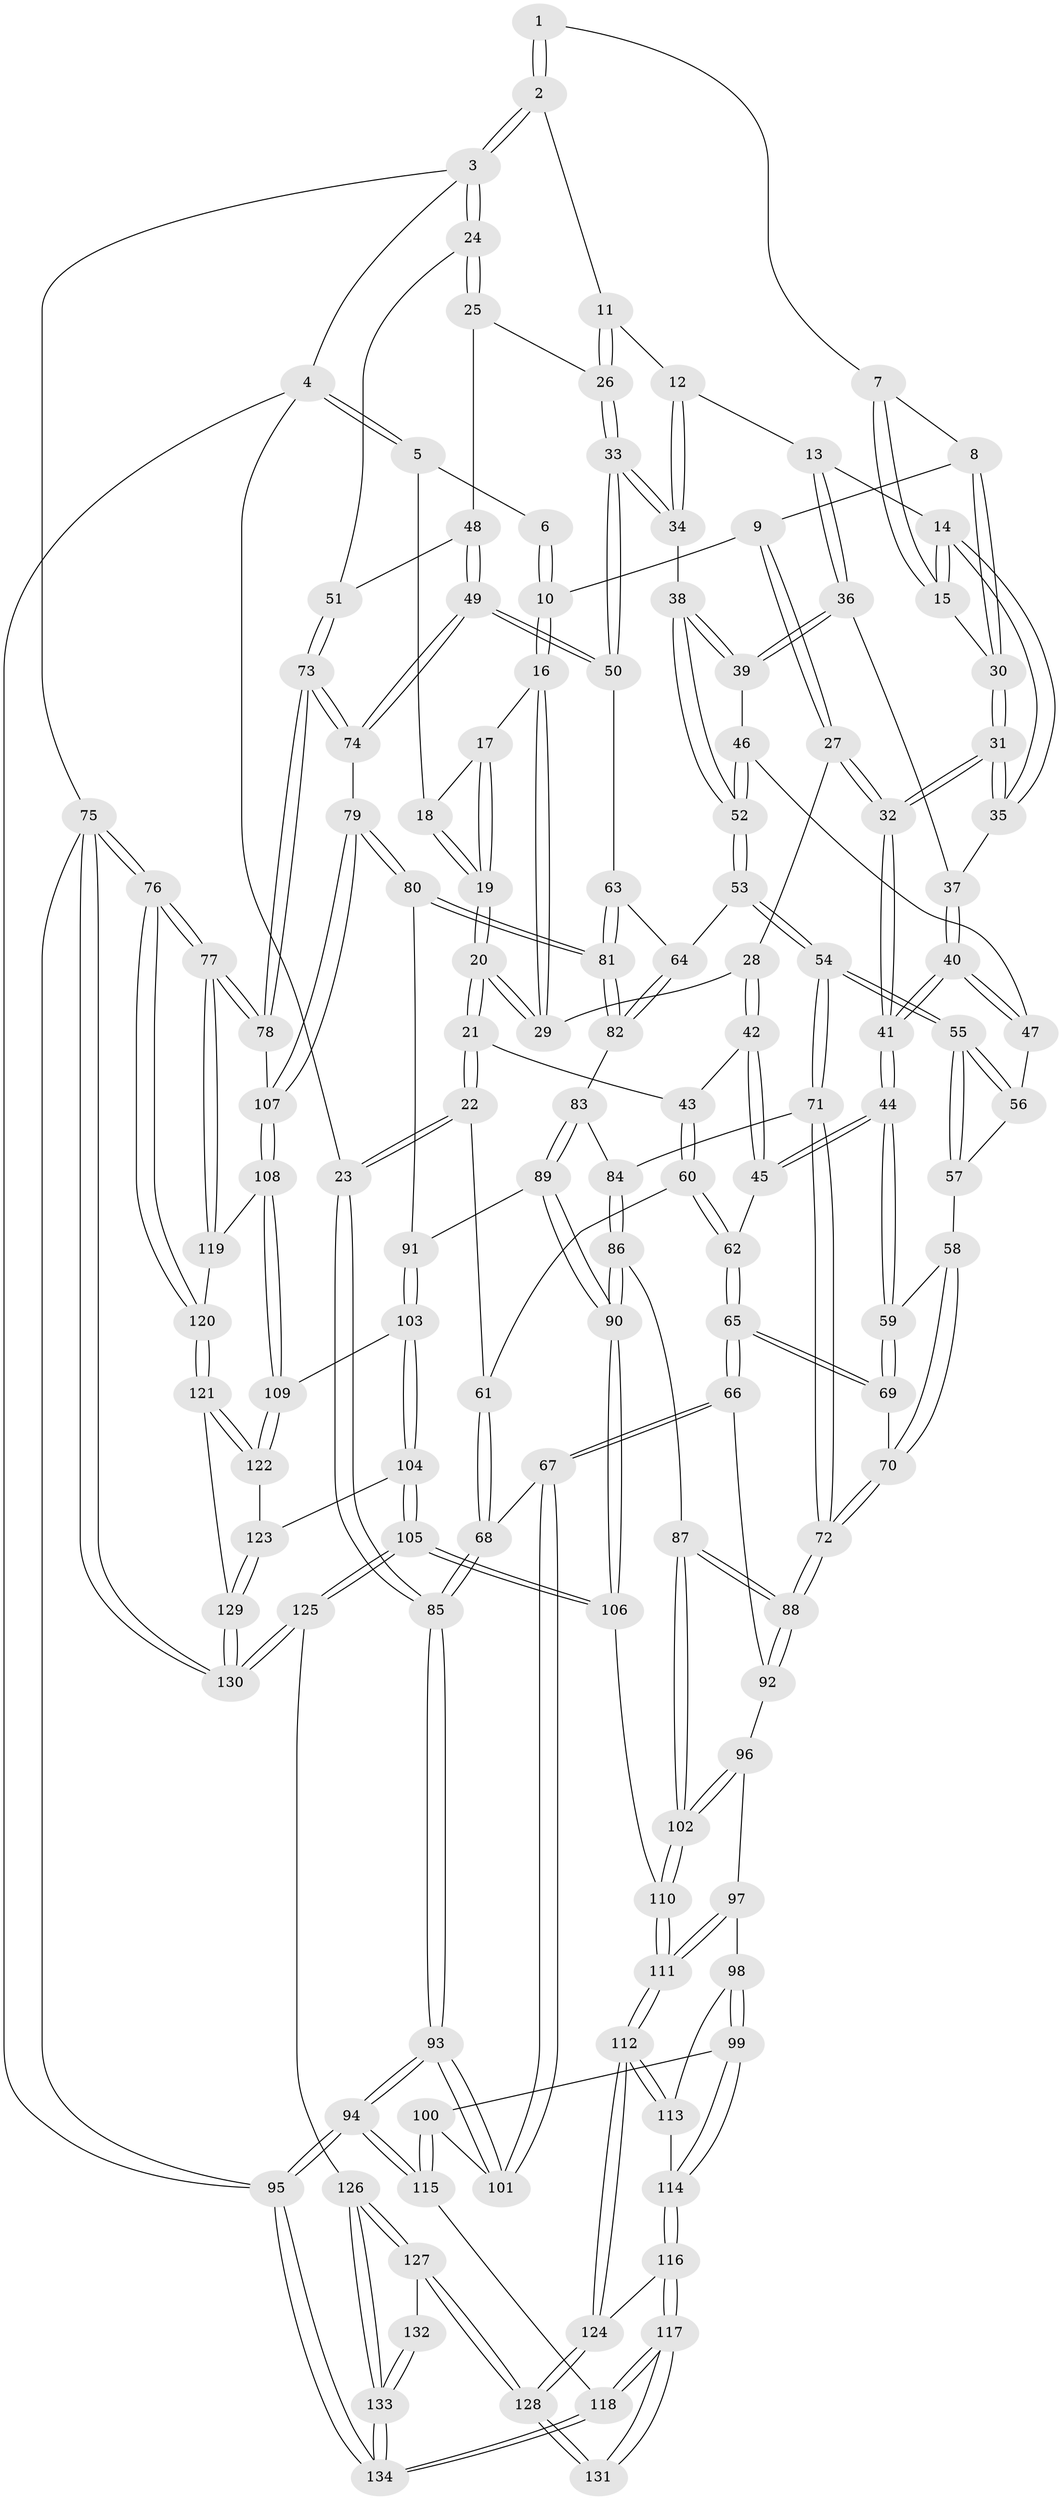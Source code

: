 // Generated by graph-tools (version 1.1) at 2025/16/03/09/25 04:16:59]
// undirected, 134 vertices, 332 edges
graph export_dot {
graph [start="1"]
  node [color=gray90,style=filled];
  1 [pos="+0.5029708000662156+0"];
  2 [pos="+0.8406918936022246+0"];
  3 [pos="+1+0"];
  4 [pos="+0+0"];
  5 [pos="+0+0"];
  6 [pos="+0.31224393374587606+0"];
  7 [pos="+0.4998498749134724+0"];
  8 [pos="+0.4128772915453429+0.11140606997522125"];
  9 [pos="+0.405242557531707+0.11035607203410375"];
  10 [pos="+0.35824614614032074+0.08905699797189588"];
  11 [pos="+0.7674737074495808+0"];
  12 [pos="+0.6549429009348423+0.11333246015871684"];
  13 [pos="+0.571768099439101+0.13355591976067485"];
  14 [pos="+0.5586939548372778+0.13006418663926556"];
  15 [pos="+0.5558196120259266+0.12859167735708618"];
  16 [pos="+0.28832437118587045+0.12397121843305725"];
  17 [pos="+0.27677451489252247+0.11364507824887062"];
  18 [pos="+0.09525425860713374+0"];
  19 [pos="+0.13095546010185755+0.13930955374935158"];
  20 [pos="+0.13591343944089476+0.2186318019783242"];
  21 [pos="+0.12366750779590603+0.24478780490319937"];
  22 [pos="+0+0.2995850771746775"];
  23 [pos="+0+0.31355963047657753"];
  24 [pos="+1+0"];
  25 [pos="+0.9222497536578707+0.1983666806841091"];
  26 [pos="+0.8303467202391587+0.23182981911726458"];
  27 [pos="+0.3378372410923212+0.246617393545378"];
  28 [pos="+0.32741971732359726+0.24540794251502357"];
  29 [pos="+0.2764028422061721+0.16796234687685002"];
  30 [pos="+0.45172092766271815+0.13864291143080834"];
  31 [pos="+0.4334123267206491+0.2584146190853173"];
  32 [pos="+0.4177445934876567+0.28225422690785235"];
  33 [pos="+0.7688685784455802+0.30487121435407605"];
  34 [pos="+0.7534781118184327+0.3022436167073762"];
  35 [pos="+0.5000907017932117+0.23900997426712592"];
  36 [pos="+0.5830046524208555+0.26626482738000923"];
  37 [pos="+0.5607434046956528+0.2647807022674229"];
  38 [pos="+0.6719821096796842+0.3302888428107085"];
  39 [pos="+0.5999342399708721+0.28750274924802866"];
  40 [pos="+0.43099997197284257+0.32646262467399934"];
  41 [pos="+0.4309396362292813+0.32644489037854824"];
  42 [pos="+0.2854187853886578+0.2850125480334747"];
  43 [pos="+0.19699338778687608+0.3294029360849922"];
  44 [pos="+0.377046266339302+0.404937758043284"];
  45 [pos="+0.36027742257094003+0.3982729738149154"];
  46 [pos="+0.5132906176502758+0.33670496071773803"];
  47 [pos="+0.47742727049846234+0.34880666998670457"];
  48 [pos="+0.9579213324561292+0.3107646091268913"];
  49 [pos="+0.9002673449192466+0.43962453422176445"];
  50 [pos="+0.8175245563794997+0.37277838214889314"];
  51 [pos="+1+0.1501405163206544"];
  52 [pos="+0.634064254738608+0.38804629714682004"];
  53 [pos="+0.6065549510185169+0.43850844963267327"];
  54 [pos="+0.5799688296823389+0.4498210187441696"];
  55 [pos="+0.56805954118967+0.44623168227337484"];
  56 [pos="+0.4805462726602568+0.35290444391630266"];
  57 [pos="+0.471915129758003+0.46734836363574733"];
  58 [pos="+0.4679883980424935+0.46879597744369766"];
  59 [pos="+0.37800958847950955+0.41648932540913264"];
  60 [pos="+0.20158924053175614+0.3674070900896366"];
  61 [pos="+0.1526949980523741+0.40354507077922225"];
  62 [pos="+0.20773044612510266+0.3739779823897645"];
  63 [pos="+0.7139780557047773+0.4909146950198618"];
  64 [pos="+0.6081154428478069+0.4399477122109258"];
  65 [pos="+0.2573717690551668+0.5466157005292933"];
  66 [pos="+0.24454467512305125+0.5696856770473362"];
  67 [pos="+0.18773200134375204+0.5961492735416882"];
  68 [pos="+0.0726502043129221+0.4968632133933361"];
  69 [pos="+0.3399750087859083+0.49987640007905987"];
  70 [pos="+0.4518645750529763+0.5711291681011693"];
  71 [pos="+0.5632545191655558+0.516597253973485"];
  72 [pos="+0.4540856453941001+0.5751965228526478"];
  73 [pos="+1+0.513966331211173"];
  74 [pos="+0.9213789420678488+0.4691687978180484"];
  75 [pos="+1+1"];
  76 [pos="+1+1"];
  77 [pos="+1+0.8746205265027"];
  78 [pos="+1+0.5710007090319372"];
  79 [pos="+0.8215569480333341+0.6042265067151131"];
  80 [pos="+0.7589135940664153+0.600582725223264"];
  81 [pos="+0.7314525657254957+0.5662236181675434"];
  82 [pos="+0.6564168070192467+0.5427343388120025"];
  83 [pos="+0.6071525454189817+0.5813789153761207"];
  84 [pos="+0.5880757014374798+0.5748576340495118"];
  85 [pos="+0+0.4560343986257639"];
  86 [pos="+0.5662393803228636+0.5976450987165884"];
  87 [pos="+0.457997875286898+0.6208778607390043"];
  88 [pos="+0.4552779520404035+0.6139241307286035"];
  89 [pos="+0.637571210575115+0.6204666848174264"];
  90 [pos="+0.5808367330320825+0.6958579737112808"];
  91 [pos="+0.7202136631020895+0.6283020646799954"];
  92 [pos="+0.2859289715541746+0.6042551280114561"];
  93 [pos="+0+0.5834662591100117"];
  94 [pos="+0+1"];
  95 [pos="+0+1"];
  96 [pos="+0.30837699822751885+0.6432704268031966"];
  97 [pos="+0.3021256881958018+0.7200926456654919"];
  98 [pos="+0.267187190367807+0.7345948757292055"];
  99 [pos="+0.19214560227240582+0.7417707827787811"];
  100 [pos="+0.1428218542240909+0.7068252652198094"];
  101 [pos="+0.14198430401042167+0.7018065335329398"];
  102 [pos="+0.4629825390265586+0.7364289630903538"];
  103 [pos="+0.6898912920067259+0.7019772192233565"];
  104 [pos="+0.6177263195488406+0.7802728578530412"];
  105 [pos="+0.5907404064130194+0.7792849756116016"];
  106 [pos="+0.558029076838873+0.7599229849200307"];
  107 [pos="+0.8685324394144105+0.7261593279691918"];
  108 [pos="+0.8677769286764416+0.734294746052606"];
  109 [pos="+0.8287732698370027+0.7695732659685205"];
  110 [pos="+0.46649398374129974+0.7480868109348983"];
  111 [pos="+0.43139664494067403+0.783212868929928"];
  112 [pos="+0.41630216601884534+0.8094665001090332"];
  113 [pos="+0.3171443854869621+0.7956770261010415"];
  114 [pos="+0.23172402213042043+0.8114717706118705"];
  115 [pos="+0.09287317960509867+0.7867777864004747"];
  116 [pos="+0.23729785526088493+0.884741187308092"];
  117 [pos="+0.22273174937271803+0.9148959440196217"];
  118 [pos="+0.2222935697496021+0.9151880762648854"];
  119 [pos="+0.8820537095103976+0.7465870112501641"];
  120 [pos="+0.9772364113572501+0.9454011446875313"];
  121 [pos="+0.8028609430162188+0.8714130472766669"];
  122 [pos="+0.8210550619437968+0.7799351489458792"];
  123 [pos="+0.6367370578399265+0.7917860217900166"];
  124 [pos="+0.4096098083147112+0.837225273462514"];
  125 [pos="+0.5418743226584976+1"];
  126 [pos="+0.5294228880583092+1"];
  127 [pos="+0.44001529825031177+0.9801809332441992"];
  128 [pos="+0.417600873848307+0.9068497612122132"];
  129 [pos="+0.738396642770118+0.9371449173463287"];
  130 [pos="+0.6835771787843927+1"];
  131 [pos="+0.2620333642174803+0.9327280217786101"];
  132 [pos="+0.28290310518418144+0.9520098163041613"];
  133 [pos="+0.39334991840463834+1"];
  134 [pos="+0+1"];
  1 -- 2;
  1 -- 2;
  1 -- 7;
  2 -- 3;
  2 -- 3;
  2 -- 11;
  3 -- 4;
  3 -- 24;
  3 -- 24;
  3 -- 75;
  4 -- 5;
  4 -- 5;
  4 -- 23;
  4 -- 95;
  5 -- 6;
  5 -- 18;
  6 -- 10;
  6 -- 10;
  7 -- 8;
  7 -- 15;
  7 -- 15;
  8 -- 9;
  8 -- 30;
  8 -- 30;
  9 -- 10;
  9 -- 27;
  9 -- 27;
  10 -- 16;
  10 -- 16;
  11 -- 12;
  11 -- 26;
  11 -- 26;
  12 -- 13;
  12 -- 34;
  12 -- 34;
  13 -- 14;
  13 -- 36;
  13 -- 36;
  14 -- 15;
  14 -- 15;
  14 -- 35;
  14 -- 35;
  15 -- 30;
  16 -- 17;
  16 -- 29;
  16 -- 29;
  17 -- 18;
  17 -- 19;
  17 -- 19;
  18 -- 19;
  18 -- 19;
  19 -- 20;
  19 -- 20;
  20 -- 21;
  20 -- 21;
  20 -- 29;
  20 -- 29;
  21 -- 22;
  21 -- 22;
  21 -- 43;
  22 -- 23;
  22 -- 23;
  22 -- 61;
  23 -- 85;
  23 -- 85;
  24 -- 25;
  24 -- 25;
  24 -- 51;
  25 -- 26;
  25 -- 48;
  26 -- 33;
  26 -- 33;
  27 -- 28;
  27 -- 32;
  27 -- 32;
  28 -- 29;
  28 -- 42;
  28 -- 42;
  30 -- 31;
  30 -- 31;
  31 -- 32;
  31 -- 32;
  31 -- 35;
  31 -- 35;
  32 -- 41;
  32 -- 41;
  33 -- 34;
  33 -- 34;
  33 -- 50;
  33 -- 50;
  34 -- 38;
  35 -- 37;
  36 -- 37;
  36 -- 39;
  36 -- 39;
  37 -- 40;
  37 -- 40;
  38 -- 39;
  38 -- 39;
  38 -- 52;
  38 -- 52;
  39 -- 46;
  40 -- 41;
  40 -- 41;
  40 -- 47;
  40 -- 47;
  41 -- 44;
  41 -- 44;
  42 -- 43;
  42 -- 45;
  42 -- 45;
  43 -- 60;
  43 -- 60;
  44 -- 45;
  44 -- 45;
  44 -- 59;
  44 -- 59;
  45 -- 62;
  46 -- 47;
  46 -- 52;
  46 -- 52;
  47 -- 56;
  48 -- 49;
  48 -- 49;
  48 -- 51;
  49 -- 50;
  49 -- 50;
  49 -- 74;
  49 -- 74;
  50 -- 63;
  51 -- 73;
  51 -- 73;
  52 -- 53;
  52 -- 53;
  53 -- 54;
  53 -- 54;
  53 -- 64;
  54 -- 55;
  54 -- 55;
  54 -- 71;
  54 -- 71;
  55 -- 56;
  55 -- 56;
  55 -- 57;
  55 -- 57;
  56 -- 57;
  57 -- 58;
  58 -- 59;
  58 -- 70;
  58 -- 70;
  59 -- 69;
  59 -- 69;
  60 -- 61;
  60 -- 62;
  60 -- 62;
  61 -- 68;
  61 -- 68;
  62 -- 65;
  62 -- 65;
  63 -- 64;
  63 -- 81;
  63 -- 81;
  64 -- 82;
  64 -- 82;
  65 -- 66;
  65 -- 66;
  65 -- 69;
  65 -- 69;
  66 -- 67;
  66 -- 67;
  66 -- 92;
  67 -- 68;
  67 -- 101;
  67 -- 101;
  68 -- 85;
  68 -- 85;
  69 -- 70;
  70 -- 72;
  70 -- 72;
  71 -- 72;
  71 -- 72;
  71 -- 84;
  72 -- 88;
  72 -- 88;
  73 -- 74;
  73 -- 74;
  73 -- 78;
  73 -- 78;
  74 -- 79;
  75 -- 76;
  75 -- 76;
  75 -- 130;
  75 -- 130;
  75 -- 95;
  76 -- 77;
  76 -- 77;
  76 -- 120;
  76 -- 120;
  77 -- 78;
  77 -- 78;
  77 -- 119;
  77 -- 119;
  78 -- 107;
  79 -- 80;
  79 -- 80;
  79 -- 107;
  79 -- 107;
  80 -- 81;
  80 -- 81;
  80 -- 91;
  81 -- 82;
  81 -- 82;
  82 -- 83;
  83 -- 84;
  83 -- 89;
  83 -- 89;
  84 -- 86;
  84 -- 86;
  85 -- 93;
  85 -- 93;
  86 -- 87;
  86 -- 90;
  86 -- 90;
  87 -- 88;
  87 -- 88;
  87 -- 102;
  87 -- 102;
  88 -- 92;
  88 -- 92;
  89 -- 90;
  89 -- 90;
  89 -- 91;
  90 -- 106;
  90 -- 106;
  91 -- 103;
  91 -- 103;
  92 -- 96;
  93 -- 94;
  93 -- 94;
  93 -- 101;
  93 -- 101;
  94 -- 95;
  94 -- 95;
  94 -- 115;
  94 -- 115;
  95 -- 134;
  95 -- 134;
  96 -- 97;
  96 -- 102;
  96 -- 102;
  97 -- 98;
  97 -- 111;
  97 -- 111;
  98 -- 99;
  98 -- 99;
  98 -- 113;
  99 -- 100;
  99 -- 114;
  99 -- 114;
  100 -- 101;
  100 -- 115;
  100 -- 115;
  102 -- 110;
  102 -- 110;
  103 -- 104;
  103 -- 104;
  103 -- 109;
  104 -- 105;
  104 -- 105;
  104 -- 123;
  105 -- 106;
  105 -- 106;
  105 -- 125;
  105 -- 125;
  106 -- 110;
  107 -- 108;
  107 -- 108;
  108 -- 109;
  108 -- 109;
  108 -- 119;
  109 -- 122;
  109 -- 122;
  110 -- 111;
  110 -- 111;
  111 -- 112;
  111 -- 112;
  112 -- 113;
  112 -- 113;
  112 -- 124;
  112 -- 124;
  113 -- 114;
  114 -- 116;
  114 -- 116;
  115 -- 118;
  116 -- 117;
  116 -- 117;
  116 -- 124;
  117 -- 118;
  117 -- 118;
  117 -- 131;
  117 -- 131;
  118 -- 134;
  118 -- 134;
  119 -- 120;
  120 -- 121;
  120 -- 121;
  121 -- 122;
  121 -- 122;
  121 -- 129;
  122 -- 123;
  123 -- 129;
  123 -- 129;
  124 -- 128;
  124 -- 128;
  125 -- 126;
  125 -- 130;
  125 -- 130;
  126 -- 127;
  126 -- 127;
  126 -- 133;
  126 -- 133;
  127 -- 128;
  127 -- 128;
  127 -- 132;
  128 -- 131;
  128 -- 131;
  129 -- 130;
  129 -- 130;
  132 -- 133;
  132 -- 133;
  133 -- 134;
  133 -- 134;
}
